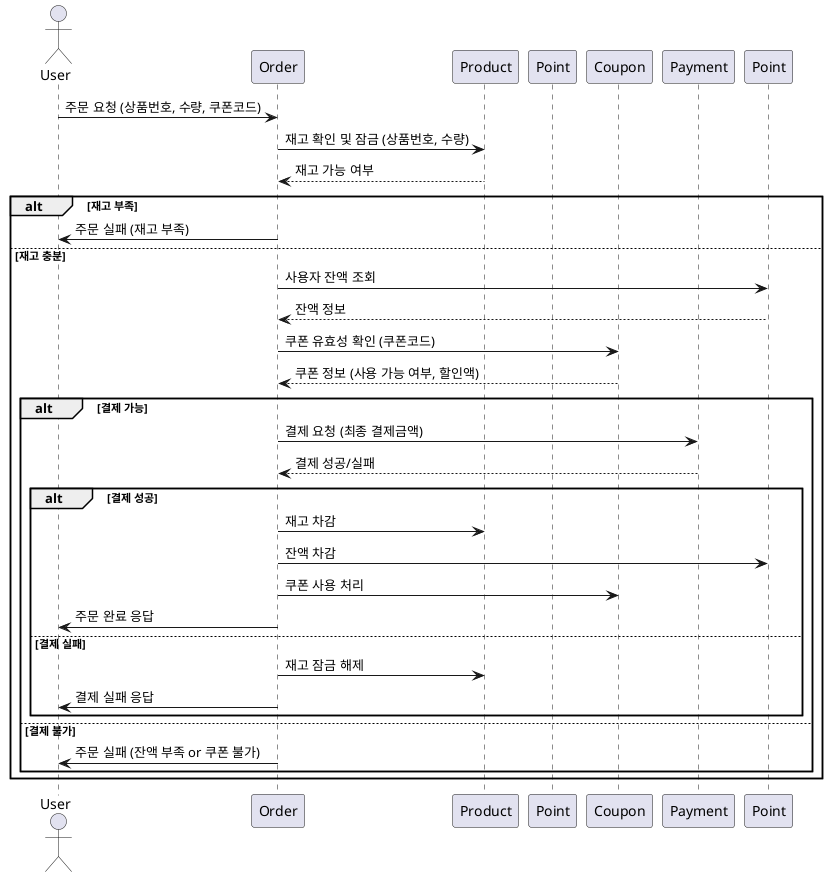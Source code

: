 @startuml
actor User
participant "Order" as Order
participant "Product" as Product
participant "Point" as PointS
participant "Coupon" as Coupon
participant "Payment" as Payment

User -> Order : 주문 요청 (상품번호, 수량, 쿠폰코드)
Order -> Product : 재고 확인 및 잠금 (상품번호, 수량)
Product --> Order : 재고 가능 여부

alt 재고 부족
    Order -> User : 주문 실패 (재고 부족)
else 재고 충분
    Order -> Point : 사용자 잔액 조회
    Point --> Order : 잔액 정보

    Order -> Coupon : 쿠폰 유효성 확인 (쿠폰코드)
    Coupon --> Order : 쿠폰 정보 (사용 가능 여부, 할인액)

    alt 결제 가능
        Order -> Payment : 결제 요청 (최종 결제금액)
        Payment --> Order : 결제 성공/실패

        alt 결제 성공
            Order -> Product : 재고 차감
            Order -> Point : 잔액 차감
            Order -> Coupon : 쿠폰 사용 처리
            Order -> User : 주문 완료 응답
        else 결제 실패
            Order -> Product : 재고 잠금 해제
            Order -> User : 결제 실패 응답
        end
    else 결제 불가
        Order -> User : 주문 실패 (잔액 부족 or 쿠폰 불가)
    end
end
@enduml
